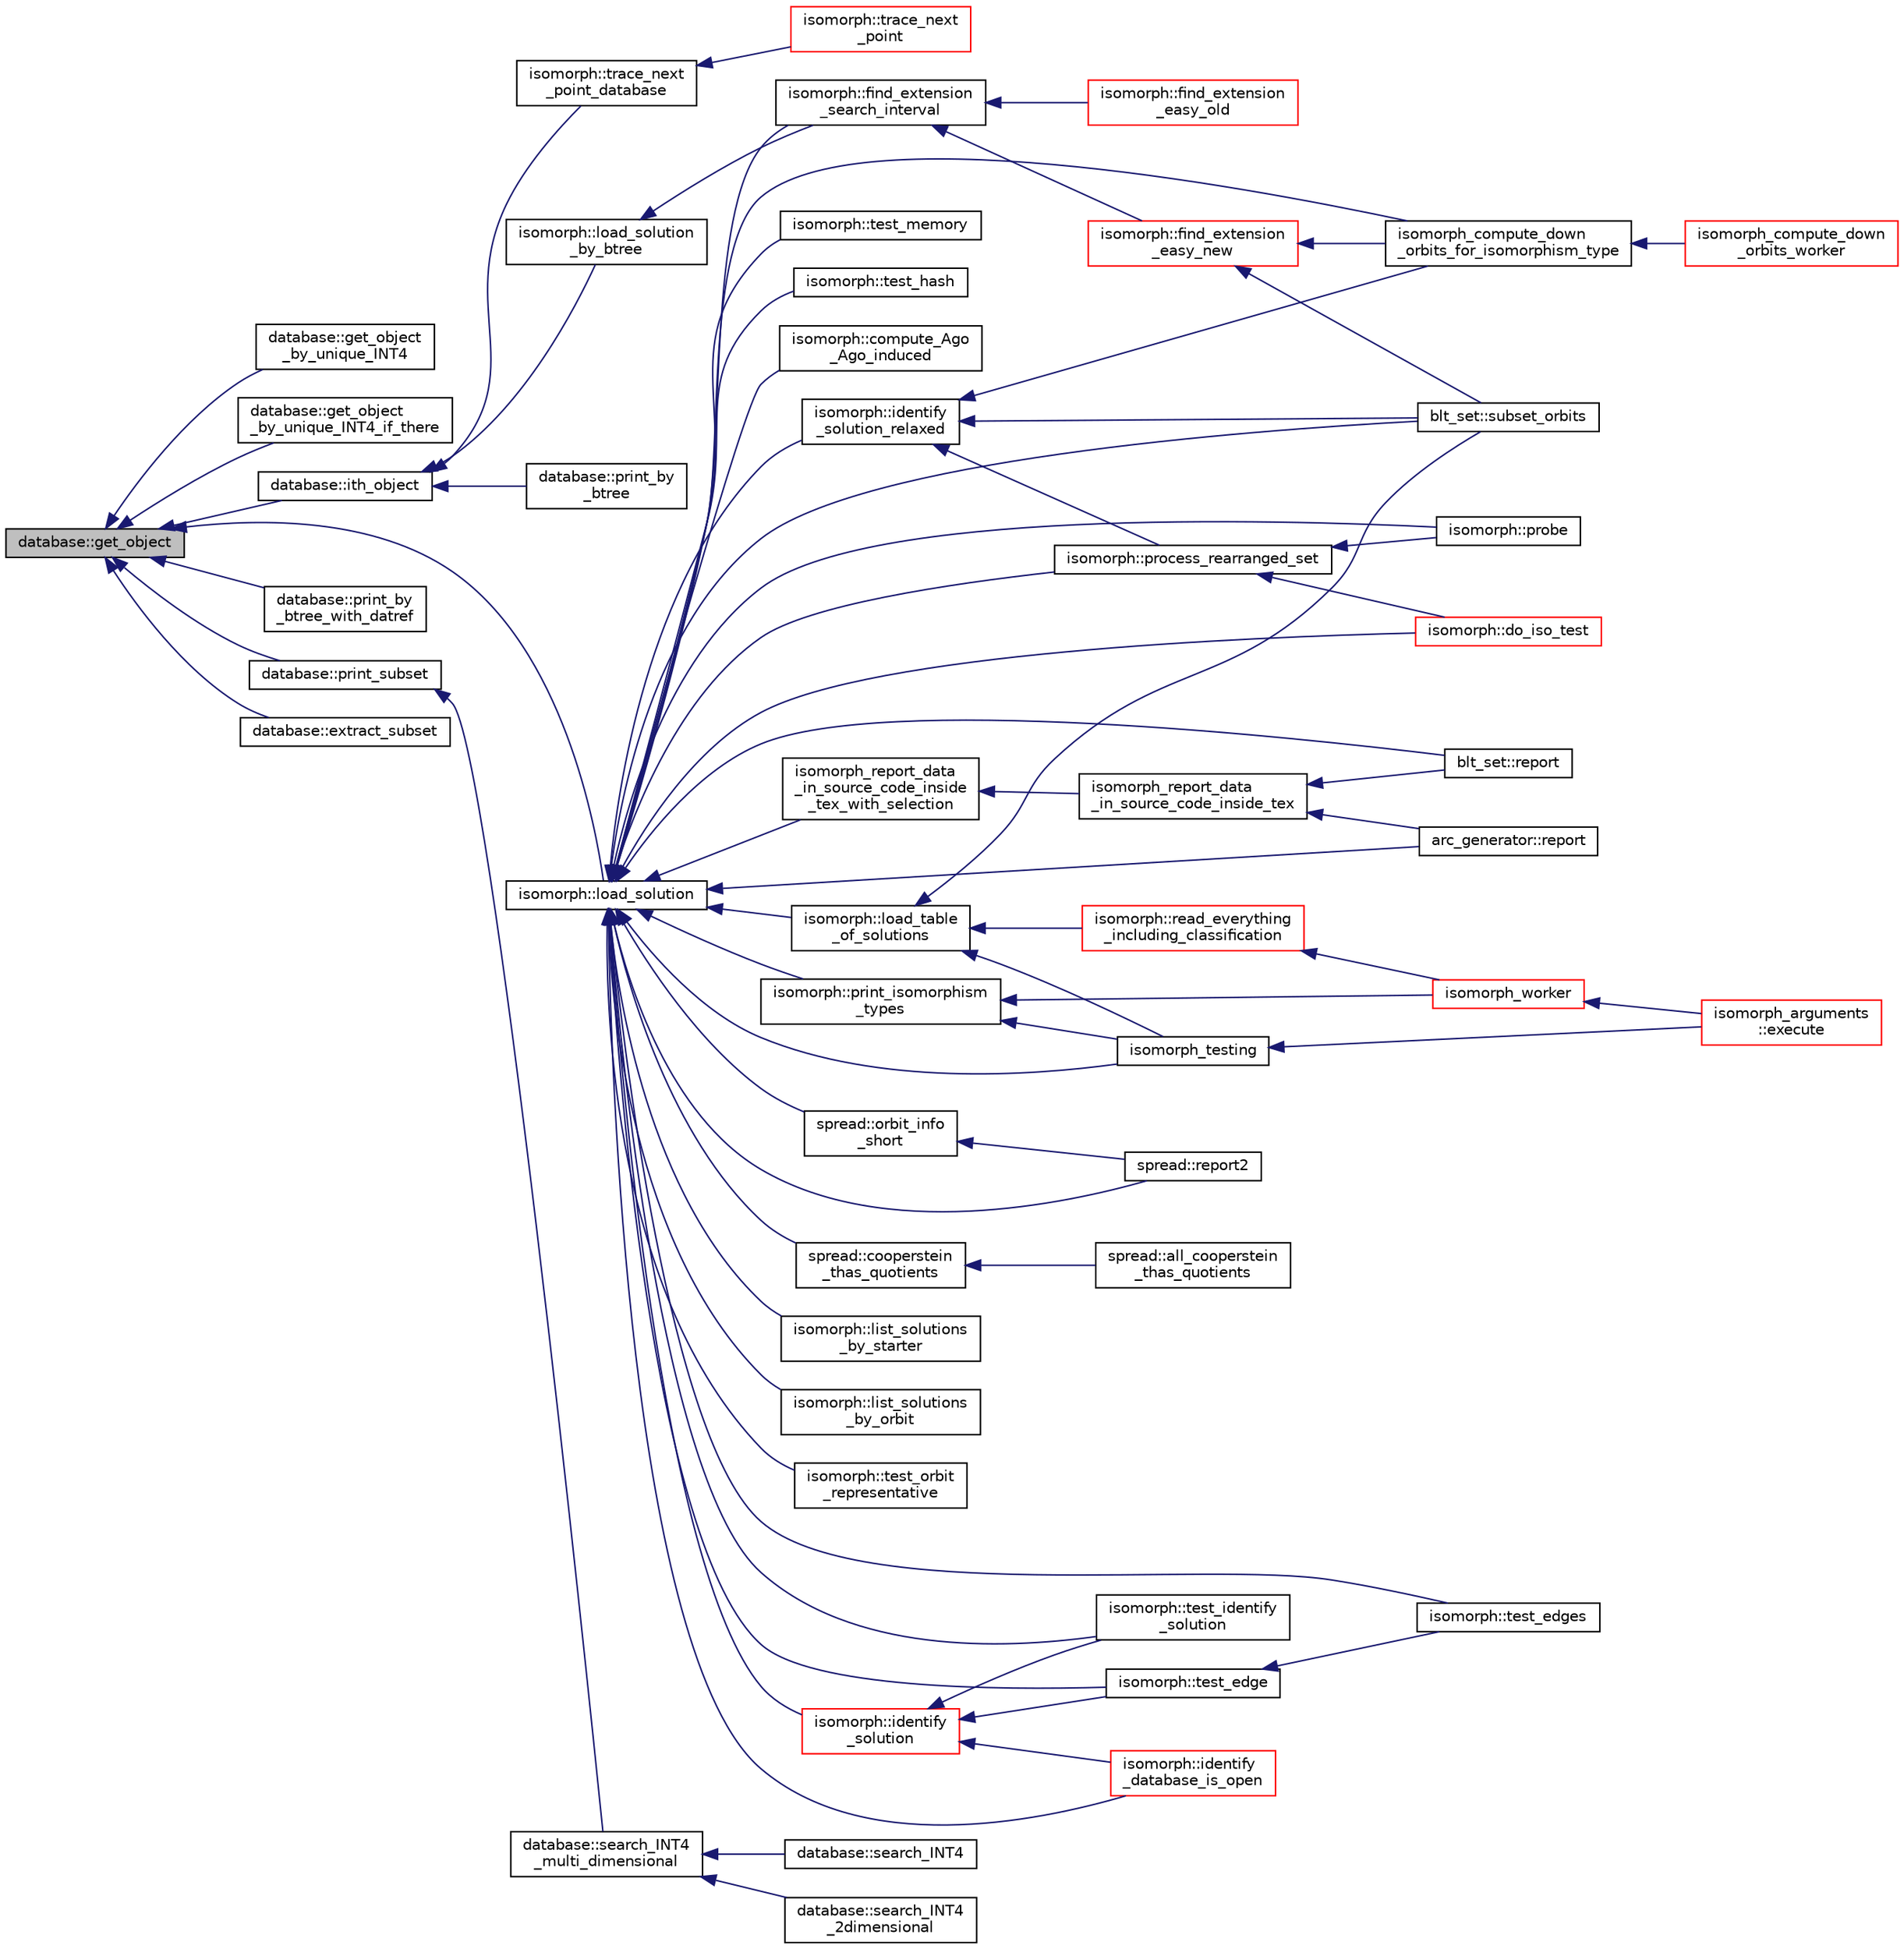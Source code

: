 digraph "database::get_object"
{
  edge [fontname="Helvetica",fontsize="10",labelfontname="Helvetica",labelfontsize="10"];
  node [fontname="Helvetica",fontsize="10",shape=record];
  rankdir="LR";
  Node2049 [label="database::get_object",height=0.2,width=0.4,color="black", fillcolor="grey75", style="filled", fontcolor="black"];
  Node2049 -> Node2050 [dir="back",color="midnightblue",fontsize="10",style="solid",fontname="Helvetica"];
  Node2050 [label="database::get_object\l_by_unique_INT4",height=0.2,width=0.4,color="black", fillcolor="white", style="filled",URL="$db/d72/classdatabase.html#ab93d6176bca88b2eb9356566a25ef6be"];
  Node2049 -> Node2051 [dir="back",color="midnightblue",fontsize="10",style="solid",fontname="Helvetica"];
  Node2051 [label="database::get_object\l_by_unique_INT4_if_there",height=0.2,width=0.4,color="black", fillcolor="white", style="filled",URL="$db/d72/classdatabase.html#a0d275df405adfb8ccfb78423cd722f4b"];
  Node2049 -> Node2052 [dir="back",color="midnightblue",fontsize="10",style="solid",fontname="Helvetica"];
  Node2052 [label="database::ith_object",height=0.2,width=0.4,color="black", fillcolor="white", style="filled",URL="$db/d72/classdatabase.html#a1516bb38a4c846172354291271700d07"];
  Node2052 -> Node2053 [dir="back",color="midnightblue",fontsize="10",style="solid",fontname="Helvetica"];
  Node2053 [label="database::print_by\l_btree",height=0.2,width=0.4,color="black", fillcolor="white", style="filled",URL="$db/d72/classdatabase.html#ac45ae44f2a861557ced6e5ab7c146717"];
  Node2052 -> Node2054 [dir="back",color="midnightblue",fontsize="10",style="solid",fontname="Helvetica"];
  Node2054 [label="isomorph::load_solution\l_by_btree",height=0.2,width=0.4,color="black", fillcolor="white", style="filled",URL="$d3/d5f/classisomorph.html#a7e1d9b879292c9f8c6a83c03073826f3"];
  Node2054 -> Node2055 [dir="back",color="midnightblue",fontsize="10",style="solid",fontname="Helvetica"];
  Node2055 [label="isomorph::find_extension\l_search_interval",height=0.2,width=0.4,color="black", fillcolor="white", style="filled",URL="$d3/d5f/classisomorph.html#af2d3de77d6df176083f2af2e1108ccb4"];
  Node2055 -> Node2056 [dir="back",color="midnightblue",fontsize="10",style="solid",fontname="Helvetica"];
  Node2056 [label="isomorph::find_extension\l_easy_old",height=0.2,width=0.4,color="red", fillcolor="white", style="filled",URL="$d3/d5f/classisomorph.html#ac527cea5328b515e3194c998217ea0bf"];
  Node2055 -> Node2080 [dir="back",color="midnightblue",fontsize="10",style="solid",fontname="Helvetica"];
  Node2080 [label="isomorph::find_extension\l_easy_new",height=0.2,width=0.4,color="red", fillcolor="white", style="filled",URL="$d3/d5f/classisomorph.html#a239dde6a8264198fc3f6fb2e15cd882d"];
  Node2080 -> Node2059 [dir="back",color="midnightblue",fontsize="10",style="solid",fontname="Helvetica"];
  Node2059 [label="blt_set::subset_orbits",height=0.2,width=0.4,color="black", fillcolor="white", style="filled",URL="$d1/d3d/classblt__set.html#af8f79fc4346244acfa0e2c2d23c36993"];
  Node2080 -> Node2060 [dir="back",color="midnightblue",fontsize="10",style="solid",fontname="Helvetica"];
  Node2060 [label="isomorph_compute_down\l_orbits_for_isomorphism_type",height=0.2,width=0.4,color="black", fillcolor="white", style="filled",URL="$d4/d7e/isomorph__global_8_c.html#a13519b3a5d3b5ceb26b4bec6736b0086"];
  Node2060 -> Node2061 [dir="back",color="midnightblue",fontsize="10",style="solid",fontname="Helvetica"];
  Node2061 [label="isomorph_compute_down\l_orbits_worker",height=0.2,width=0.4,color="red", fillcolor="white", style="filled",URL="$d4/d7e/isomorph__global_8_c.html#a4edf4a833ce5638a3d58cfae1c702b37"];
  Node2052 -> Node2081 [dir="back",color="midnightblue",fontsize="10",style="solid",fontname="Helvetica"];
  Node2081 [label="isomorph::trace_next\l_point_database",height=0.2,width=0.4,color="black", fillcolor="white", style="filled",URL="$d3/d5f/classisomorph.html#a45b142052e2877d9dcaa9f805a95f18f"];
  Node2081 -> Node2082 [dir="back",color="midnightblue",fontsize="10",style="solid",fontname="Helvetica"];
  Node2082 [label="isomorph::trace_next\l_point",height=0.2,width=0.4,color="red", fillcolor="white", style="filled",URL="$d3/d5f/classisomorph.html#abbd0155495f572d2ba628955275cc7da"];
  Node2049 -> Node2088 [dir="back",color="midnightblue",fontsize="10",style="solid",fontname="Helvetica"];
  Node2088 [label="database::print_by\l_btree_with_datref",height=0.2,width=0.4,color="black", fillcolor="white", style="filled",URL="$db/d72/classdatabase.html#af84030a29b31944d6763974ac4f774b5"];
  Node2049 -> Node2089 [dir="back",color="midnightblue",fontsize="10",style="solid",fontname="Helvetica"];
  Node2089 [label="database::print_subset",height=0.2,width=0.4,color="black", fillcolor="white", style="filled",URL="$db/d72/classdatabase.html#a8b454f5428b3f00a2de497f21d73f3fa"];
  Node2089 -> Node2090 [dir="back",color="midnightblue",fontsize="10",style="solid",fontname="Helvetica"];
  Node2090 [label="database::search_INT4\l_multi_dimensional",height=0.2,width=0.4,color="black", fillcolor="white", style="filled",URL="$db/d72/classdatabase.html#a43a31b0e56d1401185a452a6686666aa"];
  Node2090 -> Node2091 [dir="back",color="midnightblue",fontsize="10",style="solid",fontname="Helvetica"];
  Node2091 [label="database::search_INT4",height=0.2,width=0.4,color="black", fillcolor="white", style="filled",URL="$db/d72/classdatabase.html#aeda62e67888923cd968674ec2ed08007"];
  Node2090 -> Node2092 [dir="back",color="midnightblue",fontsize="10",style="solid",fontname="Helvetica"];
  Node2092 [label="database::search_INT4\l_2dimensional",height=0.2,width=0.4,color="black", fillcolor="white", style="filled",URL="$db/d72/classdatabase.html#a10e70413e55aca54a2fe1b02066e3947"];
  Node2049 -> Node2093 [dir="back",color="midnightblue",fontsize="10",style="solid",fontname="Helvetica"];
  Node2093 [label="database::extract_subset",height=0.2,width=0.4,color="black", fillcolor="white", style="filled",URL="$db/d72/classdatabase.html#abeb9113b3b9f544afe25bd16fd69662d"];
  Node2049 -> Node2094 [dir="back",color="midnightblue",fontsize="10",style="solid",fontname="Helvetica"];
  Node2094 [label="isomorph::load_solution",height=0.2,width=0.4,color="black", fillcolor="white", style="filled",URL="$d3/d5f/classisomorph.html#a18df8e5d8ba2c2fe7c6d59a2d42768a5"];
  Node2094 -> Node2095 [dir="back",color="midnightblue",fontsize="10",style="solid",fontname="Helvetica"];
  Node2095 [label="blt_set::report",height=0.2,width=0.4,color="black", fillcolor="white", style="filled",URL="$d1/d3d/classblt__set.html#a6b19f88bd2b92ebfba7e7c362eb9065c"];
  Node2094 -> Node2059 [dir="back",color="midnightblue",fontsize="10",style="solid",fontname="Helvetica"];
  Node2094 -> Node2096 [dir="back",color="midnightblue",fontsize="10",style="solid",fontname="Helvetica"];
  Node2096 [label="arc_generator::report",height=0.2,width=0.4,color="black", fillcolor="white", style="filled",URL="$d4/d21/classarc__generator.html#a650f715bb3eec8fd1057e07e5b384f9a"];
  Node2094 -> Node2097 [dir="back",color="midnightblue",fontsize="10",style="solid",fontname="Helvetica"];
  Node2097 [label="spread::report2",height=0.2,width=0.4,color="black", fillcolor="white", style="filled",URL="$da/dc1/classspread.html#a543a79e4e7306af291584f53dacbfdd8"];
  Node2094 -> Node2098 [dir="back",color="midnightblue",fontsize="10",style="solid",fontname="Helvetica"];
  Node2098 [label="spread::cooperstein\l_thas_quotients",height=0.2,width=0.4,color="black", fillcolor="white", style="filled",URL="$da/dc1/classspread.html#abba98e1f22f9a1a00823774307f29bef"];
  Node2098 -> Node2099 [dir="back",color="midnightblue",fontsize="10",style="solid",fontname="Helvetica"];
  Node2099 [label="spread::all_cooperstein\l_thas_quotients",height=0.2,width=0.4,color="black", fillcolor="white", style="filled",URL="$da/dc1/classspread.html#a83ae27050bb13feeb7e897c0f9f06b21"];
  Node2094 -> Node2100 [dir="back",color="midnightblue",fontsize="10",style="solid",fontname="Helvetica"];
  Node2100 [label="spread::orbit_info\l_short",height=0.2,width=0.4,color="black", fillcolor="white", style="filled",URL="$da/dc1/classspread.html#a24795f879a815d7e4480a72395711aef"];
  Node2100 -> Node2097 [dir="back",color="midnightblue",fontsize="10",style="solid",fontname="Helvetica"];
  Node2094 -> Node2101 [dir="back",color="midnightblue",fontsize="10",style="solid",fontname="Helvetica"];
  Node2101 [label="isomorph::load_table\l_of_solutions",height=0.2,width=0.4,color="black", fillcolor="white", style="filled",URL="$d3/d5f/classisomorph.html#a21ab5aba74a200b9abf041dc5206821a"];
  Node2101 -> Node2059 [dir="back",color="midnightblue",fontsize="10",style="solid",fontname="Helvetica"];
  Node2101 -> Node2102 [dir="back",color="midnightblue",fontsize="10",style="solid",fontname="Helvetica"];
  Node2102 [label="isomorph::read_everything\l_including_classification",height=0.2,width=0.4,color="red", fillcolor="white", style="filled",URL="$d3/d5f/classisomorph.html#aa6a56e4522d3133a6ea65c9ac6de3924"];
  Node2102 -> Node2104 [dir="back",color="midnightblue",fontsize="10",style="solid",fontname="Helvetica"];
  Node2104 [label="isomorph_worker",height=0.2,width=0.4,color="red", fillcolor="white", style="filled",URL="$d4/d7e/isomorph__global_8_c.html#ace3bb6ec719b02a35534309d4d3fe99a"];
  Node2104 -> Node2063 [dir="back",color="midnightblue",fontsize="10",style="solid",fontname="Helvetica"];
  Node2063 [label="isomorph_arguments\l::execute",height=0.2,width=0.4,color="red", fillcolor="white", style="filled",URL="$d5/de4/classisomorph__arguments.html#aa85e472d14906abdd5672dc66027583e"];
  Node2101 -> Node2070 [dir="back",color="midnightblue",fontsize="10",style="solid",fontname="Helvetica"];
  Node2070 [label="isomorph_testing",height=0.2,width=0.4,color="black", fillcolor="white", style="filled",URL="$d4/d7e/isomorph__global_8_c.html#a5a73cbe9f89c4727f086482ee2d238f9"];
  Node2070 -> Node2063 [dir="back",color="midnightblue",fontsize="10",style="solid",fontname="Helvetica"];
  Node2094 -> Node2105 [dir="back",color="midnightblue",fontsize="10",style="solid",fontname="Helvetica"];
  Node2105 [label="isomorph::list_solutions\l_by_starter",height=0.2,width=0.4,color="black", fillcolor="white", style="filled",URL="$d3/d5f/classisomorph.html#a9c40f343f1a3e5fc177e5121bc809b06"];
  Node2094 -> Node2106 [dir="back",color="midnightblue",fontsize="10",style="solid",fontname="Helvetica"];
  Node2106 [label="isomorph::list_solutions\l_by_orbit",height=0.2,width=0.4,color="black", fillcolor="white", style="filled",URL="$d3/d5f/classisomorph.html#adefb1a89c097c284d29f92d5fc58ebfa"];
  Node2094 -> Node2107 [dir="back",color="midnightblue",fontsize="10",style="solid",fontname="Helvetica"];
  Node2107 [label="isomorph::test_orbit\l_representative",height=0.2,width=0.4,color="black", fillcolor="white", style="filled",URL="$d3/d5f/classisomorph.html#a5f165aa61a0d6b349da5a6117135f6c0"];
  Node2094 -> Node2072 [dir="back",color="midnightblue",fontsize="10",style="solid",fontname="Helvetica"];
  Node2072 [label="isomorph::test_identify\l_solution",height=0.2,width=0.4,color="black", fillcolor="white", style="filled",URL="$d3/d5f/classisomorph.html#aa2c95f309e3283179e87bbbd83bfdc7d"];
  Node2094 -> Node2108 [dir="back",color="midnightblue",fontsize="10",style="solid",fontname="Helvetica"];
  Node2108 [label="isomorph::test_memory",height=0.2,width=0.4,color="black", fillcolor="white", style="filled",URL="$d3/d5f/classisomorph.html#a27877043c77db8e85e8fa7d5c43845b0"];
  Node2094 -> Node2074 [dir="back",color="midnightblue",fontsize="10",style="solid",fontname="Helvetica"];
  Node2074 [label="isomorph::test_edges",height=0.2,width=0.4,color="black", fillcolor="white", style="filled",URL="$d3/d5f/classisomorph.html#ad23507927d8f7698073475d12b2a85bc"];
  Node2094 -> Node2073 [dir="back",color="midnightblue",fontsize="10",style="solid",fontname="Helvetica"];
  Node2073 [label="isomorph::test_edge",height=0.2,width=0.4,color="black", fillcolor="white", style="filled",URL="$d3/d5f/classisomorph.html#a591165fa287477b480f5b7081198ba46"];
  Node2073 -> Node2074 [dir="back",color="midnightblue",fontsize="10",style="solid",fontname="Helvetica"];
  Node2094 -> Node2109 [dir="back",color="midnightblue",fontsize="10",style="solid",fontname="Helvetica"];
  Node2109 [label="isomorph::test_hash",height=0.2,width=0.4,color="black", fillcolor="white", style="filled",URL="$d3/d5f/classisomorph.html#a53560280664b268a0500d26c801b1e68"];
  Node2094 -> Node2110 [dir="back",color="midnightblue",fontsize="10",style="solid",fontname="Helvetica"];
  Node2110 [label="isomorph::compute_Ago\l_Ago_induced",height=0.2,width=0.4,color="black", fillcolor="white", style="filled",URL="$d3/d5f/classisomorph.html#a102e1305518aac641a3acd171dc8668c"];
  Node2094 -> Node2055 [dir="back",color="midnightblue",fontsize="10",style="solid",fontname="Helvetica"];
  Node2094 -> Node2111 [dir="back",color="midnightblue",fontsize="10",style="solid",fontname="Helvetica"];
  Node2111 [label="isomorph::print_isomorphism\l_types",height=0.2,width=0.4,color="black", fillcolor="white", style="filled",URL="$d3/d5f/classisomorph.html#abbcd12f6434585951a5532d0b2467a00"];
  Node2111 -> Node2070 [dir="back",color="midnightblue",fontsize="10",style="solid",fontname="Helvetica"];
  Node2111 -> Node2104 [dir="back",color="midnightblue",fontsize="10",style="solid",fontname="Helvetica"];
  Node2094 -> Node2070 [dir="back",color="midnightblue",fontsize="10",style="solid",fontname="Helvetica"];
  Node2094 -> Node2060 [dir="back",color="midnightblue",fontsize="10",style="solid",fontname="Helvetica"];
  Node2094 -> Node2112 [dir="back",color="midnightblue",fontsize="10",style="solid",fontname="Helvetica"];
  Node2112 [label="isomorph_report_data\l_in_source_code_inside\l_tex_with_selection",height=0.2,width=0.4,color="black", fillcolor="white", style="filled",URL="$d4/d7e/isomorph__global_8_c.html#a6032c497e22f9a4e88bee93ec60cc8ca"];
  Node2112 -> Node2113 [dir="back",color="midnightblue",fontsize="10",style="solid",fontname="Helvetica"];
  Node2113 [label="isomorph_report_data\l_in_source_code_inside_tex",height=0.2,width=0.4,color="black", fillcolor="white", style="filled",URL="$d4/d7e/isomorph__global_8_c.html#abe3bbbcc72eeed292e953c313dbdb314"];
  Node2113 -> Node2095 [dir="back",color="midnightblue",fontsize="10",style="solid",fontname="Helvetica"];
  Node2113 -> Node2096 [dir="back",color="midnightblue",fontsize="10",style="solid",fontname="Helvetica"];
  Node2094 -> Node2067 [dir="back",color="midnightblue",fontsize="10",style="solid",fontname="Helvetica"];
  Node2067 [label="isomorph::probe",height=0.2,width=0.4,color="black", fillcolor="white", style="filled",URL="$d3/d5f/classisomorph.html#a9cb6fed7b6ac639d886b117a1f454441"];
  Node2094 -> Node2068 [dir="back",color="midnightblue",fontsize="10",style="solid",fontname="Helvetica"];
  Node2068 [label="isomorph::do_iso_test",height=0.2,width=0.4,color="red", fillcolor="white", style="filled",URL="$d3/d5f/classisomorph.html#a51fc3bf5cc3a99282a489b2df37ee24e"];
  Node2094 -> Node2066 [dir="back",color="midnightblue",fontsize="10",style="solid",fontname="Helvetica"];
  Node2066 [label="isomorph::process_rearranged_set",height=0.2,width=0.4,color="black", fillcolor="white", style="filled",URL="$d3/d5f/classisomorph.html#a7767fd5f1da6dfd7f93810be99ba4ab6"];
  Node2066 -> Node2067 [dir="back",color="midnightblue",fontsize="10",style="solid",fontname="Helvetica"];
  Node2066 -> Node2068 [dir="back",color="midnightblue",fontsize="10",style="solid",fontname="Helvetica"];
  Node2094 -> Node2076 [dir="back",color="midnightblue",fontsize="10",style="solid",fontname="Helvetica"];
  Node2076 [label="isomorph::identify\l_database_is_open",height=0.2,width=0.4,color="red", fillcolor="white", style="filled",URL="$d3/d5f/classisomorph.html#a4a5d04d07ac8c2a994fa174f156dea73"];
  Node2094 -> Node2058 [dir="back",color="midnightblue",fontsize="10",style="solid",fontname="Helvetica"];
  Node2058 [label="isomorph::identify\l_solution_relaxed",height=0.2,width=0.4,color="black", fillcolor="white", style="filled",URL="$d3/d5f/classisomorph.html#a8c36c61c16700d8e570f71f84a4aabc6"];
  Node2058 -> Node2059 [dir="back",color="midnightblue",fontsize="10",style="solid",fontname="Helvetica"];
  Node2058 -> Node2060 [dir="back",color="midnightblue",fontsize="10",style="solid",fontname="Helvetica"];
  Node2058 -> Node2066 [dir="back",color="midnightblue",fontsize="10",style="solid",fontname="Helvetica"];
  Node2094 -> Node2071 [dir="back",color="midnightblue",fontsize="10",style="solid",fontname="Helvetica"];
  Node2071 [label="isomorph::identify\l_solution",height=0.2,width=0.4,color="red", fillcolor="white", style="filled",URL="$d3/d5f/classisomorph.html#abc63d2e561a6209e32c47d8486c9a67e"];
  Node2071 -> Node2072 [dir="back",color="midnightblue",fontsize="10",style="solid",fontname="Helvetica"];
  Node2071 -> Node2073 [dir="back",color="midnightblue",fontsize="10",style="solid",fontname="Helvetica"];
  Node2071 -> Node2076 [dir="back",color="midnightblue",fontsize="10",style="solid",fontname="Helvetica"];
}
